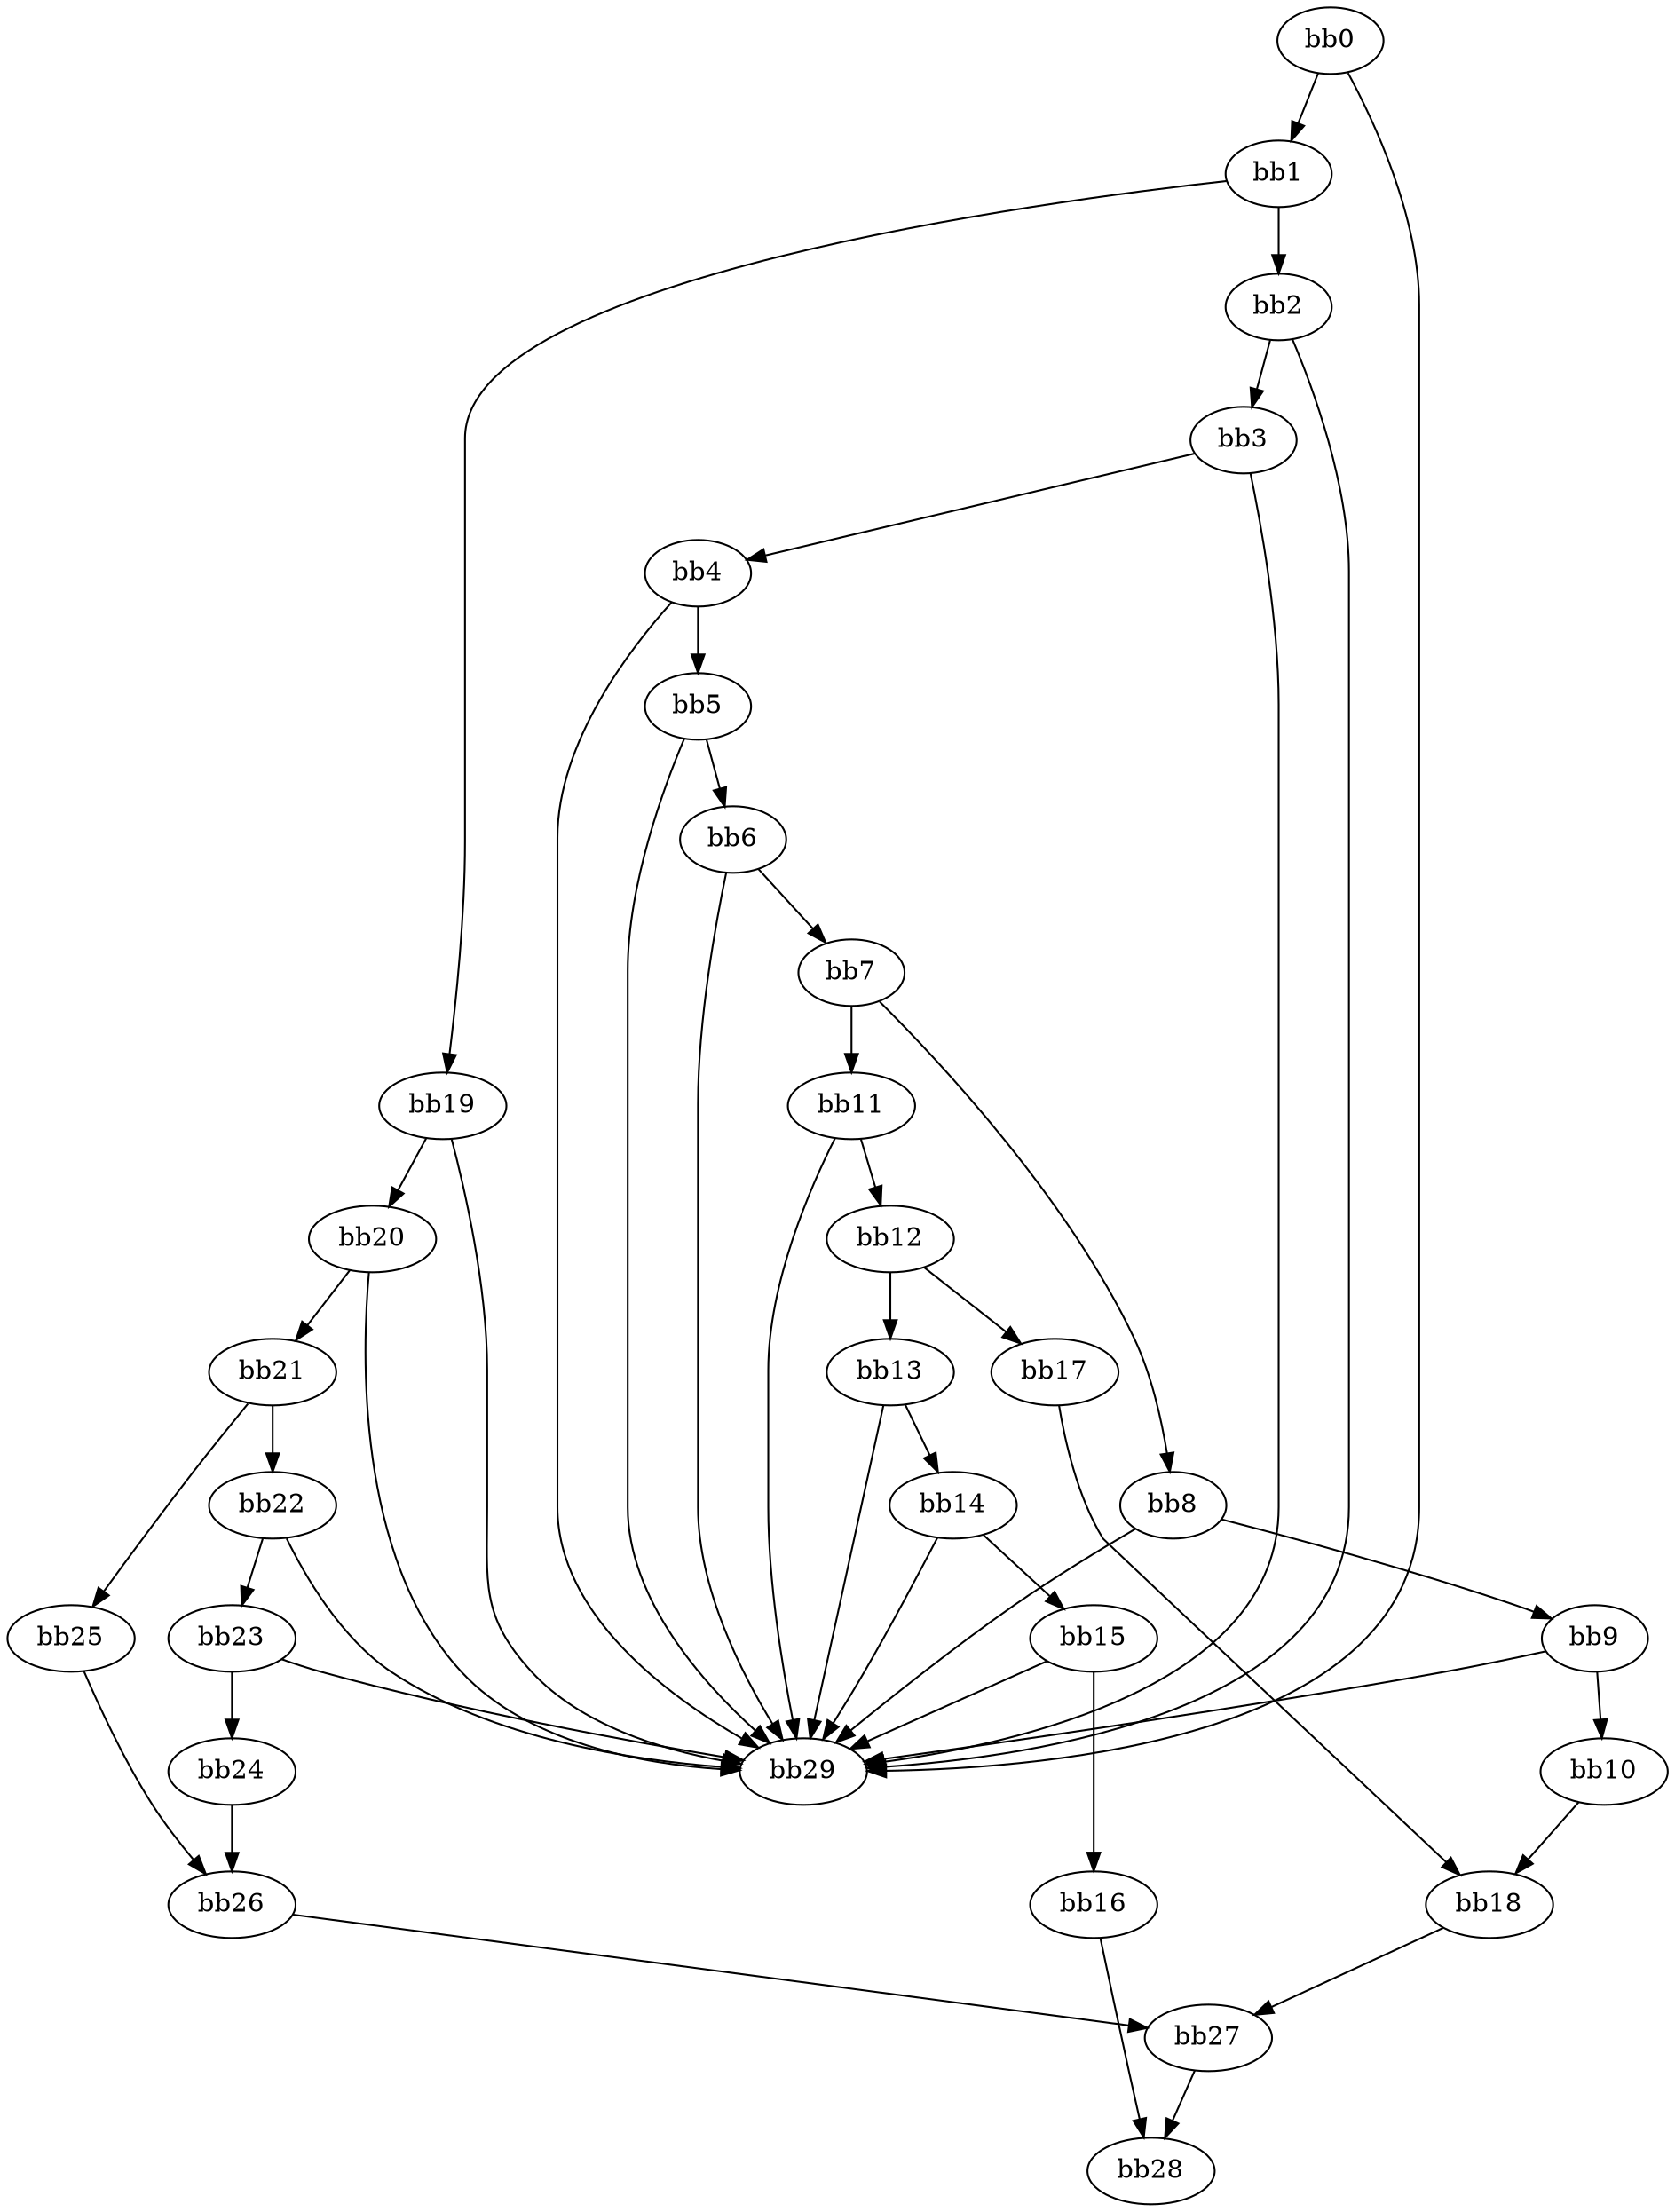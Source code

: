 digraph {
    0 [ label = "bb0\l" ]
    1 [ label = "bb1\l" ]
    2 [ label = "bb2\l" ]
    3 [ label = "bb3\l" ]
    4 [ label = "bb4\l" ]
    5 [ label = "bb5\l" ]
    6 [ label = "bb6\l" ]
    7 [ label = "bb7\l" ]
    8 [ label = "bb8\l" ]
    9 [ label = "bb9\l" ]
    10 [ label = "bb10\l" ]
    11 [ label = "bb11\l" ]
    12 [ label = "bb12\l" ]
    13 [ label = "bb13\l" ]
    14 [ label = "bb14\l" ]
    15 [ label = "bb15\l" ]
    16 [ label = "bb16\l" ]
    17 [ label = "bb17\l" ]
    18 [ label = "bb18\l" ]
    19 [ label = "bb19\l" ]
    20 [ label = "bb20\l" ]
    21 [ label = "bb21\l" ]
    22 [ label = "bb22\l" ]
    23 [ label = "bb23\l" ]
    24 [ label = "bb24\l" ]
    25 [ label = "bb25\l" ]
    26 [ label = "bb26\l" ]
    27 [ label = "bb27\l" ]
    28 [ label = "bb28\l" ]
    29 [ label = "bb29\l" ]
    0 -> 1 [ ]
    0 -> 29 [ ]
    1 -> 2 [ ]
    1 -> 19 [ ]
    2 -> 3 [ ]
    2 -> 29 [ ]
    3 -> 4 [ ]
    3 -> 29 [ ]
    4 -> 5 [ ]
    4 -> 29 [ ]
    5 -> 6 [ ]
    5 -> 29 [ ]
    6 -> 7 [ ]
    6 -> 29 [ ]
    7 -> 8 [ ]
    7 -> 11 [ ]
    8 -> 9 [ ]
    8 -> 29 [ ]
    9 -> 10 [ ]
    9 -> 29 [ ]
    10 -> 18 [ ]
    11 -> 12 [ ]
    11 -> 29 [ ]
    12 -> 13 [ ]
    12 -> 17 [ ]
    13 -> 14 [ ]
    13 -> 29 [ ]
    14 -> 15 [ ]
    14 -> 29 [ ]
    15 -> 16 [ ]
    15 -> 29 [ ]
    16 -> 28 [ ]
    17 -> 18 [ ]
    18 -> 27 [ ]
    19 -> 20 [ ]
    19 -> 29 [ ]
    20 -> 21 [ ]
    20 -> 29 [ ]
    21 -> 22 [ ]
    21 -> 25 [ ]
    22 -> 23 [ ]
    22 -> 29 [ ]
    23 -> 24 [ ]
    23 -> 29 [ ]
    24 -> 26 [ ]
    25 -> 26 [ ]
    26 -> 27 [ ]
    27 -> 28 [ ]
}

